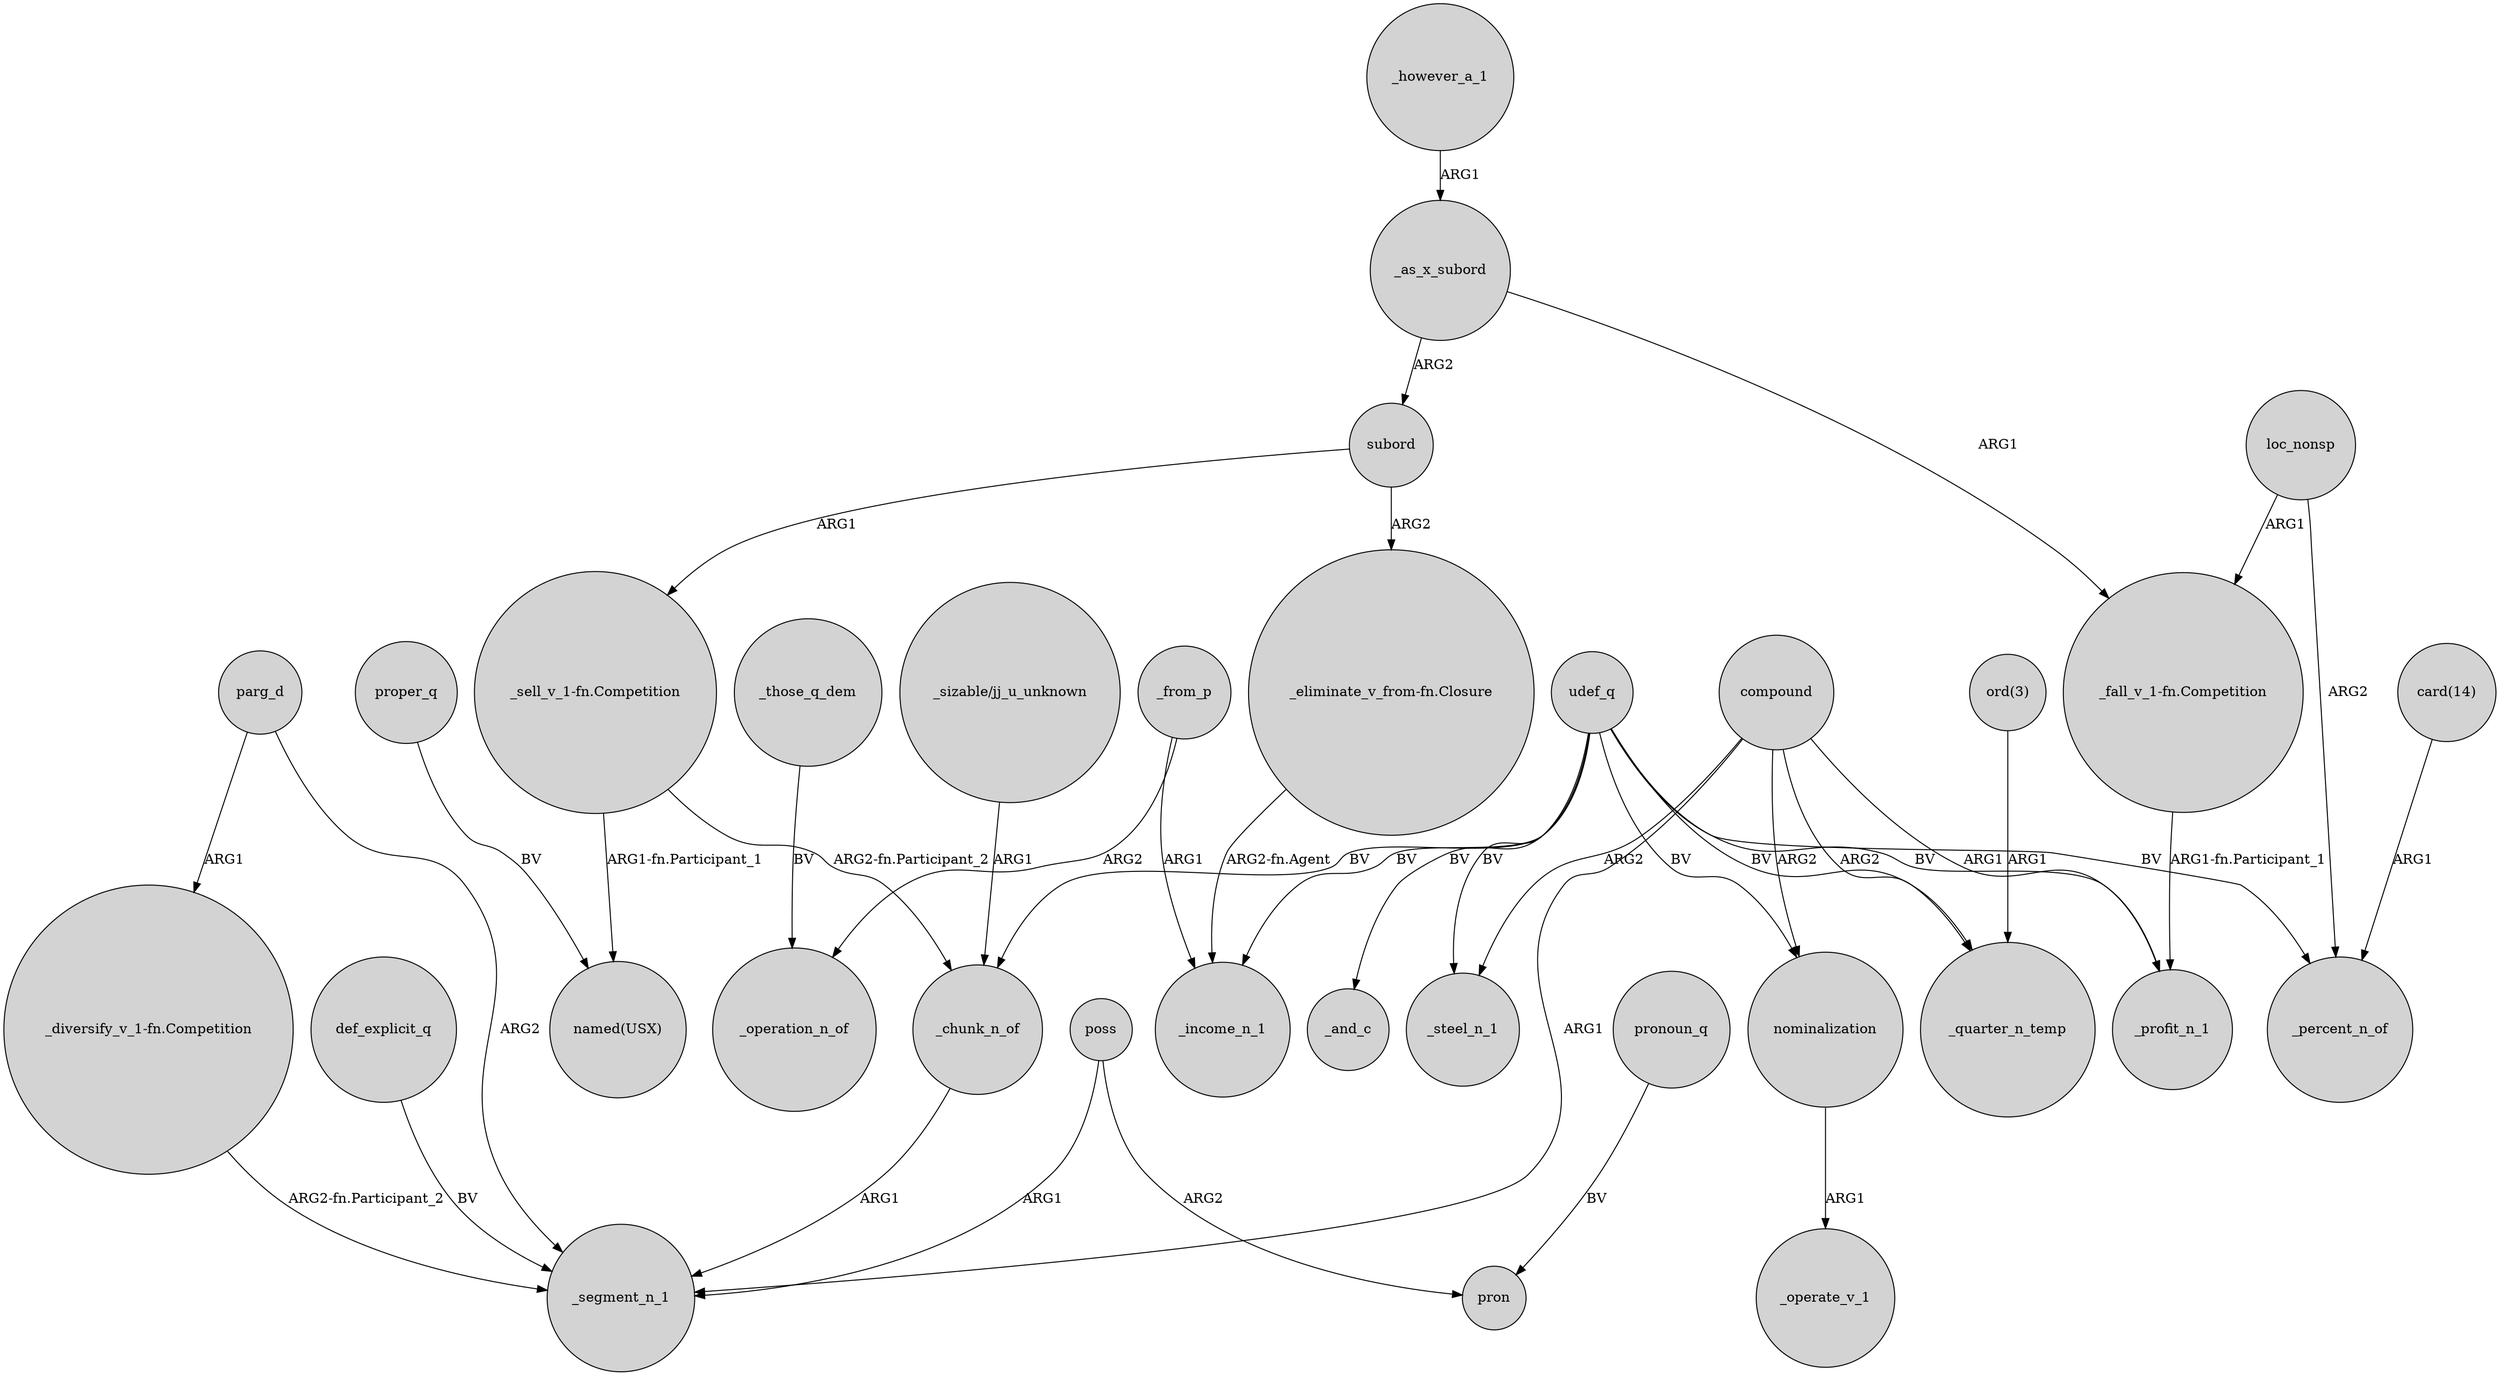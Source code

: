 digraph {
	node [shape=circle style=filled]
	_those_q_dem -> _operation_n_of [label=BV]
	udef_q -> _chunk_n_of [label=BV]
	"ord(3)" -> _quarter_n_temp [label=ARG1]
	_as_x_subord -> subord [label=ARG2]
	udef_q -> _income_n_1 [label=BV]
	compound -> _segment_n_1 [label=ARG1]
	loc_nonsp -> "_fall_v_1-fn.Competition" [label=ARG1]
	udef_q -> nominalization [label=BV]
	nominalization -> _operate_v_1 [label=ARG1]
	udef_q -> _profit_n_1 [label=BV]
	parg_d -> "_diversify_v_1-fn.Competition" [label=ARG1]
	udef_q -> _and_c [label=BV]
	_chunk_n_of -> _segment_n_1 [label=ARG1]
	_from_p -> _income_n_1 [label=ARG1]
	compound -> nominalization [label=ARG2]
	"_fall_v_1-fn.Competition" -> _profit_n_1 [label="ARG1-fn.Participant_1"]
	pronoun_q -> pron [label=BV]
	udef_q -> _steel_n_1 [label=BV]
	poss -> pron [label=ARG2]
	compound -> _quarter_n_temp [label=ARG2]
	"card(14)" -> _percent_n_of [label=ARG1]
	udef_q -> _percent_n_of [label=BV]
	"_sell_v_1-fn.Competition" -> "named(USX)" [label="ARG1-fn.Participant_1"]
	"_diversify_v_1-fn.Competition" -> _segment_n_1 [label="ARG2-fn.Participant_2"]
	"_sizable/jj_u_unknown" -> _chunk_n_of [label=ARG1]
	compound -> _profit_n_1 [label=ARG1]
	def_explicit_q -> _segment_n_1 [label=BV]
	compound -> _steel_n_1 [label=ARG2]
	subord -> "_sell_v_1-fn.Competition" [label=ARG1]
	udef_q -> _quarter_n_temp [label=BV]
	"_eliminate_v_from-fn.Closure" -> _income_n_1 [label="ARG2-fn.Agent"]
	parg_d -> _segment_n_1 [label=ARG2]
	subord -> "_eliminate_v_from-fn.Closure" [label=ARG2]
	"_sell_v_1-fn.Competition" -> _chunk_n_of [label="ARG2-fn.Participant_2"]
	_as_x_subord -> "_fall_v_1-fn.Competition" [label=ARG1]
	_from_p -> _operation_n_of [label=ARG2]
	_however_a_1 -> _as_x_subord [label=ARG1]
	poss -> _segment_n_1 [label=ARG1]
	proper_q -> "named(USX)" [label=BV]
	loc_nonsp -> _percent_n_of [label=ARG2]
}
